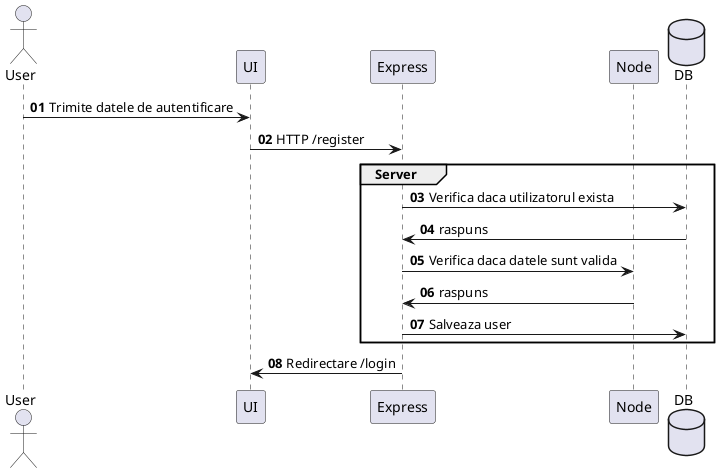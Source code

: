 @startuml
autonumber "<b>00"
actor User as u 
participant UI as ui
participant Express as e 
participant Node as n 
database DB as db


u -> ui: Trimite datele de autentificare
ui -> e: HTTP /register
group Server
e -> db: Verifica daca utilizatorul exista
db -> e: raspuns
e -> n: Verifica daca datele sunt valida
n -> e: raspuns

e -> db: Salveaza user
end 
e -> ui: Redirectare /login

@enduml
